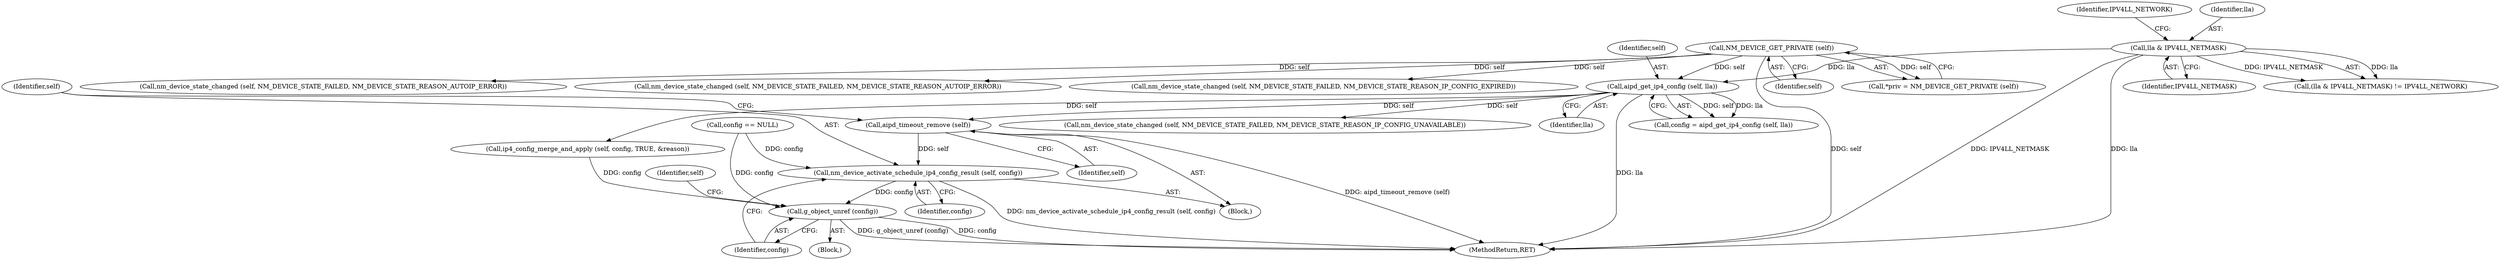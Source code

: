 digraph "0_NetworkManager_d5fc88e573fa58b93034b04d35a2454f5d28cad9@API" {
"1004156" [label="(Call,aipd_timeout_remove (self))"];
"1004133" [label="(Call,aipd_get_ip4_config (self, lla))"];
"1004046" [label="(Call,NM_DEVICE_GET_PRIVATE (self))"];
"1004117" [label="(Call,lla & IPV4LL_NETMASK)"];
"1004158" [label="(Call,nm_device_activate_schedule_ip4_config_result (self, config))"];
"1004187" [label="(Call,g_object_unref (config))"];
"1004155" [label="(Block,)"];
"1004188" [label="(Identifier,config)"];
"1004119" [label="(Identifier,IPV4LL_NETMASK)"];
"1004159" [label="(Identifier,self)"];
"1004133" [label="(Call,aipd_get_ip4_config (self, lla))"];
"1004158" [label="(Call,nm_device_activate_schedule_ip4_config_result (self, config))"];
"1004134" [label="(Identifier,self)"];
"1004135" [label="(Identifier,lla)"];
"1004157" [label="(Identifier,self)"];
"1004160" [label="(Identifier,config)"];
"1004047" [label="(Identifier,self)"];
"1004137" [label="(Call,config == NULL)"];
"1004120" [label="(Identifier,IPV4LL_NETWORK)"];
"1004094" [label="(Block,)"];
"1004117" [label="(Call,lla & IPV4LL_NETMASK)"];
"1004156" [label="(Call,aipd_timeout_remove (self))"];
"1004116" [label="(Call,(lla & IPV4LL_NETMASK) != IPV4LL_NETWORK)"];
"1004171" [label="(Call,ip4_config_merge_and_apply (self, config, TRUE, &reason))"];
"1004203" [label="(Identifier,self)"];
"1004187" [label="(Call,g_object_unref (config))"];
"1004044" [label="(Call,*priv = NM_DEVICE_GET_PRIVATE (self))"];
"1004131" [label="(Call,config = aipd_get_ip4_config (self, lla))"];
"1004046" [label="(Call,NM_DEVICE_GET_PRIVATE (self))"];
"1007368" [label="(MethodReturn,RET)"];
"1004144" [label="(Call,nm_device_state_changed (self, NM_DEVICE_STATE_FAILED, NM_DEVICE_STATE_REASON_IP_CONFIG_UNAVAILABLE))"];
"1004110" [label="(Call,nm_device_state_changed (self, NM_DEVICE_STATE_FAILED, NM_DEVICE_STATE_REASON_AUTOIP_ERROR))"];
"1004118" [label="(Identifier,lla)"];
"1004126" [label="(Call,nm_device_state_changed (self, NM_DEVICE_STATE_FAILED, NM_DEVICE_STATE_REASON_AUTOIP_ERROR))"];
"1004196" [label="(Call,nm_device_state_changed (self, NM_DEVICE_STATE_FAILED, NM_DEVICE_STATE_REASON_IP_CONFIG_EXPIRED))"];
"1004156" -> "1004155"  [label="AST: "];
"1004156" -> "1004157"  [label="CFG: "];
"1004157" -> "1004156"  [label="AST: "];
"1004159" -> "1004156"  [label="CFG: "];
"1004156" -> "1007368"  [label="DDG: aipd_timeout_remove (self)"];
"1004133" -> "1004156"  [label="DDG: self"];
"1004156" -> "1004158"  [label="DDG: self"];
"1004133" -> "1004131"  [label="AST: "];
"1004133" -> "1004135"  [label="CFG: "];
"1004134" -> "1004133"  [label="AST: "];
"1004135" -> "1004133"  [label="AST: "];
"1004131" -> "1004133"  [label="CFG: "];
"1004133" -> "1007368"  [label="DDG: lla"];
"1004133" -> "1004131"  [label="DDG: self"];
"1004133" -> "1004131"  [label="DDG: lla"];
"1004046" -> "1004133"  [label="DDG: self"];
"1004117" -> "1004133"  [label="DDG: lla"];
"1004133" -> "1004144"  [label="DDG: self"];
"1004133" -> "1004171"  [label="DDG: self"];
"1004046" -> "1004044"  [label="AST: "];
"1004046" -> "1004047"  [label="CFG: "];
"1004047" -> "1004046"  [label="AST: "];
"1004044" -> "1004046"  [label="CFG: "];
"1004046" -> "1007368"  [label="DDG: self"];
"1004046" -> "1004044"  [label="DDG: self"];
"1004046" -> "1004110"  [label="DDG: self"];
"1004046" -> "1004126"  [label="DDG: self"];
"1004046" -> "1004196"  [label="DDG: self"];
"1004117" -> "1004116"  [label="AST: "];
"1004117" -> "1004119"  [label="CFG: "];
"1004118" -> "1004117"  [label="AST: "];
"1004119" -> "1004117"  [label="AST: "];
"1004120" -> "1004117"  [label="CFG: "];
"1004117" -> "1007368"  [label="DDG: IPV4LL_NETMASK"];
"1004117" -> "1007368"  [label="DDG: lla"];
"1004117" -> "1004116"  [label="DDG: lla"];
"1004117" -> "1004116"  [label="DDG: IPV4LL_NETMASK"];
"1004158" -> "1004155"  [label="AST: "];
"1004158" -> "1004160"  [label="CFG: "];
"1004159" -> "1004158"  [label="AST: "];
"1004160" -> "1004158"  [label="AST: "];
"1004188" -> "1004158"  [label="CFG: "];
"1004158" -> "1007368"  [label="DDG: nm_device_activate_schedule_ip4_config_result (self, config)"];
"1004137" -> "1004158"  [label="DDG: config"];
"1004158" -> "1004187"  [label="DDG: config"];
"1004187" -> "1004094"  [label="AST: "];
"1004187" -> "1004188"  [label="CFG: "];
"1004188" -> "1004187"  [label="AST: "];
"1004203" -> "1004187"  [label="CFG: "];
"1004187" -> "1007368"  [label="DDG: g_object_unref (config)"];
"1004187" -> "1007368"  [label="DDG: config"];
"1004171" -> "1004187"  [label="DDG: config"];
"1004137" -> "1004187"  [label="DDG: config"];
}
